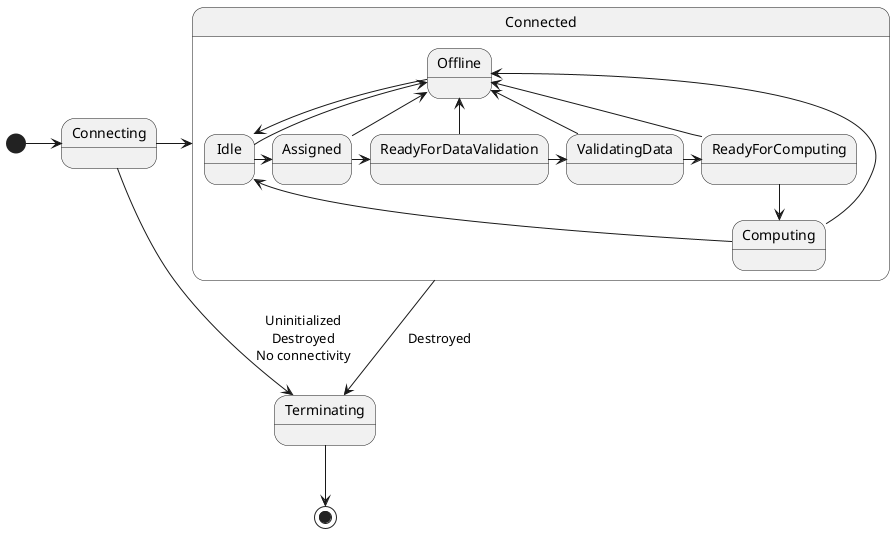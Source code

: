 @startuml

[*] -> Connecting
Connecting -> Connected
Connecting --> Terminating: Uninitialized\nDestroyed\nNo connectivity
Terminating --> [*]

state Connected {
   Offline -> Idle
   Idle -> Assigned
   Assigned -> ReadyForDataValidation
   ReadyForDataValidation -> ValidatingData
   ValidatingData -> ReadyForComputing
   ReadyForComputing -> Computing
   Computing --> Idle

   Idle --> Offline
   Assigned --> Offline
   ReadyForDataValidation --> Offline
   ValidatingData --> Offline
   ReadyForComputing --> Offline
   Computing --> Offline
}

Connected --> Terminating: Destroyed

@enduml